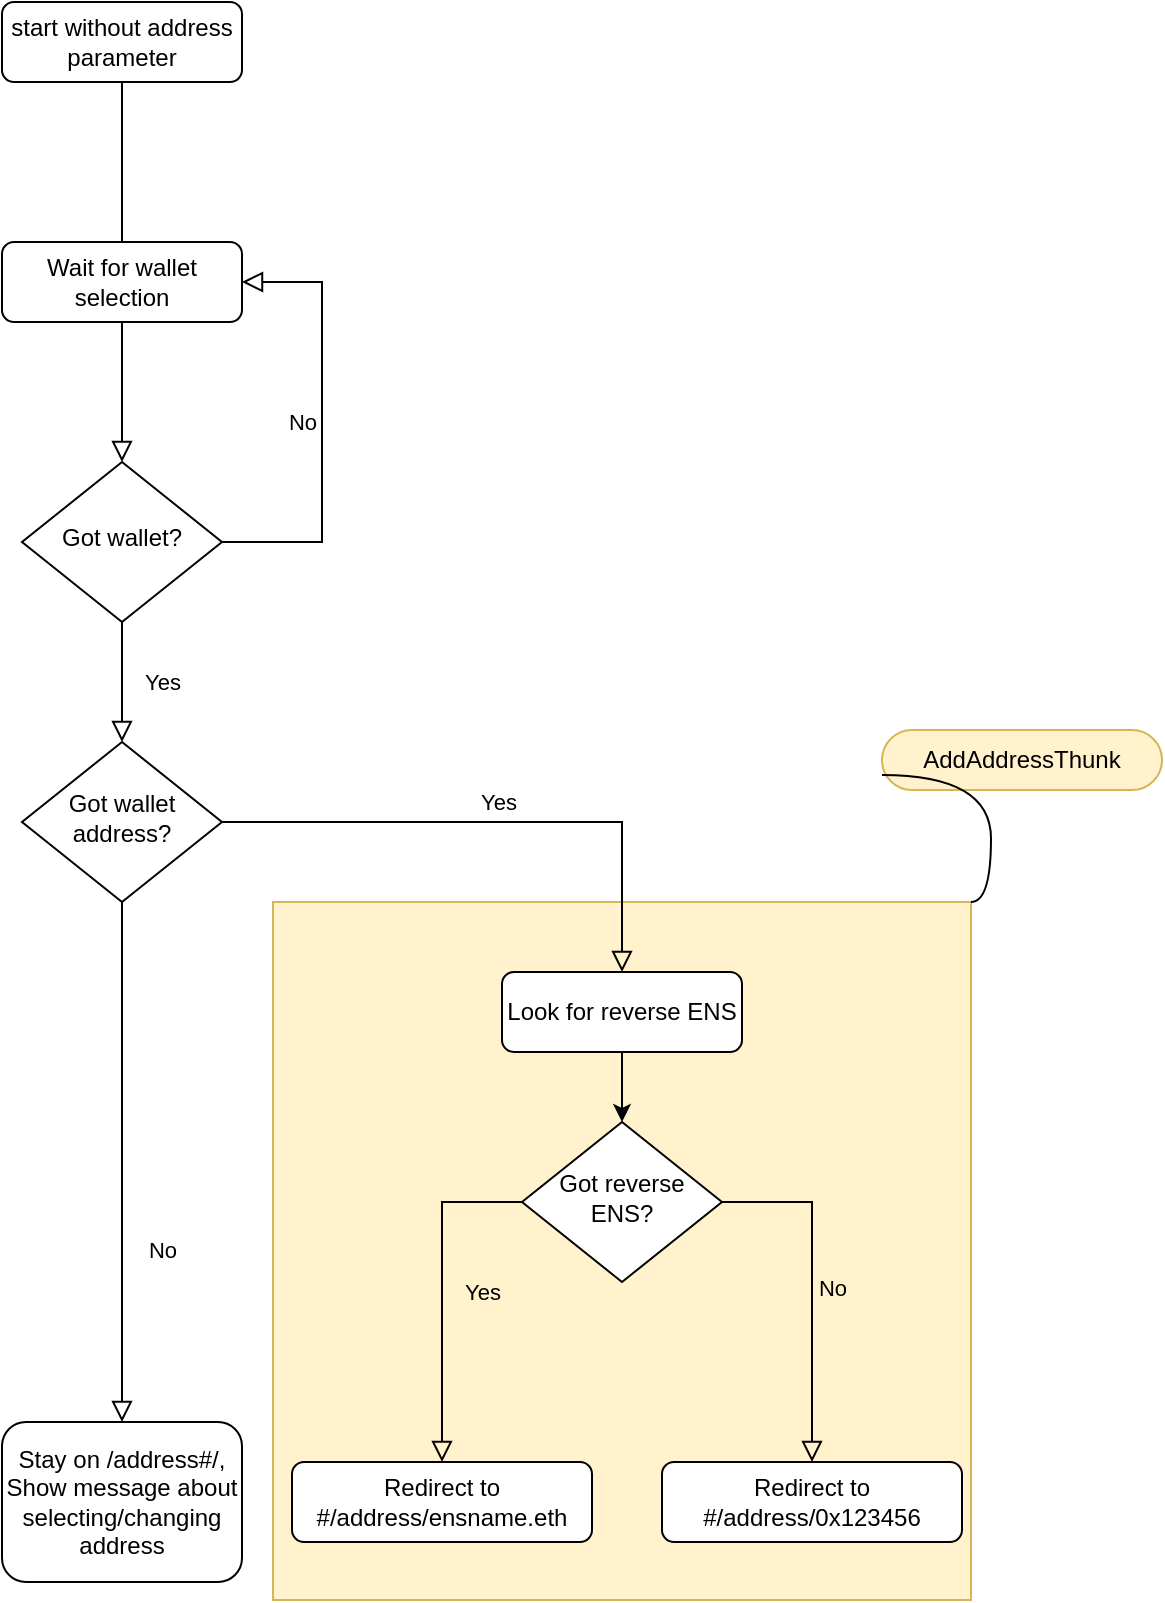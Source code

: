 <mxfile version="12.8.5" type="github" pages="2">
  <diagram id="C5RBs43oDa-KdzZeNtuy" name="no address param">
    <mxGraphModel dx="3342" dy="1766" grid="1" gridSize="10" guides="1" tooltips="1" connect="1" arrows="1" fold="1" page="1" pageScale="1" pageWidth="827" pageHeight="1169" math="0" shadow="0">
      <root>
        <mxCell id="WIyWlLk6GJQsqaUBKTNV-0" />
        <mxCell id="WIyWlLk6GJQsqaUBKTNV-1" parent="WIyWlLk6GJQsqaUBKTNV-0" />
        <mxCell id="cwQ0EGb6aeRTo2j0DwRO-3" value="" style="group" vertex="1" connectable="0" parent="WIyWlLk6GJQsqaUBKTNV-1">
          <mxGeometry x="295.5" y="470" width="444.5" height="435" as="geometry" />
        </mxCell>
        <mxCell id="cwQ0EGb6aeRTo2j0DwRO-0" value="" style="whiteSpace=wrap;html=1;aspect=fixed;fillColor=#fff2cc;strokeColor=#d6b656;" vertex="1" parent="cwQ0EGb6aeRTo2j0DwRO-3">
          <mxGeometry y="86" width="349" height="349" as="geometry" />
        </mxCell>
        <mxCell id="cwQ0EGb6aeRTo2j0DwRO-1" value="AddAddressThunk" style="whiteSpace=wrap;html=1;rounded=1;arcSize=50;align=center;verticalAlign=middle;container=1;recursiveResize=0;strokeWidth=1;autosize=1;spacing=4;treeFolding=1;treeMoving=1;fillColor=#fff2cc;strokeColor=#d6b656;" vertex="1" parent="cwQ0EGb6aeRTo2j0DwRO-3">
          <mxGeometry x="304.5" width="140" height="30" as="geometry" />
        </mxCell>
        <mxCell id="cwQ0EGb6aeRTo2j0DwRO-2" value="" style="edgeStyle=entityRelationEdgeStyle;startArrow=none;endArrow=none;segment=10;curved=1;entryX=0;entryY=0.75;entryDx=0;entryDy=0;" edge="1" target="cwQ0EGb6aeRTo2j0DwRO-1" parent="cwQ0EGb6aeRTo2j0DwRO-3">
          <mxGeometry relative="1" as="geometry">
            <mxPoint x="349" y="86" as="sourcePoint" />
          </mxGeometry>
        </mxCell>
        <mxCell id="WIyWlLk6GJQsqaUBKTNV-2" value="" style="rounded=0;html=1;jettySize=auto;orthogonalLoop=1;fontSize=11;endArrow=block;endFill=0;endSize=8;strokeWidth=1;shadow=0;labelBackgroundColor=none;edgeStyle=orthogonalEdgeStyle;" parent="WIyWlLk6GJQsqaUBKTNV-1" source="WIyWlLk6GJQsqaUBKTNV-3" target="WIyWlLk6GJQsqaUBKTNV-6" edge="1">
          <mxGeometry relative="1" as="geometry" />
        </mxCell>
        <mxCell id="WIyWlLk6GJQsqaUBKTNV-3" value="start without address parameter" style="rounded=1;whiteSpace=wrap;html=1;fontSize=12;glass=0;strokeWidth=1;shadow=0;" parent="WIyWlLk6GJQsqaUBKTNV-1" vertex="1">
          <mxGeometry x="160" y="106" width="120" height="40" as="geometry" />
        </mxCell>
        <mxCell id="WIyWlLk6GJQsqaUBKTNV-4" value="Yes" style="rounded=0;html=1;jettySize=auto;orthogonalLoop=1;fontSize=11;endArrow=block;endFill=0;endSize=8;strokeWidth=1;shadow=0;labelBackgroundColor=none;edgeStyle=orthogonalEdgeStyle;" parent="WIyWlLk6GJQsqaUBKTNV-1" source="WIyWlLk6GJQsqaUBKTNV-6" target="WIyWlLk6GJQsqaUBKTNV-10" edge="1">
          <mxGeometry y="20" relative="1" as="geometry">
            <mxPoint as="offset" />
          </mxGeometry>
        </mxCell>
        <mxCell id="WIyWlLk6GJQsqaUBKTNV-5" value="No" style="edgeStyle=orthogonalEdgeStyle;rounded=0;html=1;jettySize=auto;orthogonalLoop=1;fontSize=11;endArrow=block;endFill=0;endSize=8;strokeWidth=1;shadow=0;labelBackgroundColor=none;entryX=1;entryY=0.5;entryDx=0;entryDy=0;exitX=1;exitY=0.5;exitDx=0;exitDy=0;" parent="WIyWlLk6GJQsqaUBKTNV-1" source="WIyWlLk6GJQsqaUBKTNV-6" target="85BLJ1AS2LhaxblETV25-0" edge="1">
          <mxGeometry y="10" relative="1" as="geometry">
            <mxPoint as="offset" />
            <Array as="points">
              <mxPoint x="320" y="376" />
              <mxPoint x="320" y="246" />
            </Array>
          </mxGeometry>
        </mxCell>
        <mxCell id="WIyWlLk6GJQsqaUBKTNV-6" value="Got wallet?" style="rhombus;whiteSpace=wrap;html=1;shadow=0;fontFamily=Helvetica;fontSize=12;align=center;strokeWidth=1;spacing=6;spacingTop=-4;" parent="WIyWlLk6GJQsqaUBKTNV-1" vertex="1">
          <mxGeometry x="170" y="336" width="100" height="80" as="geometry" />
        </mxCell>
        <mxCell id="WIyWlLk6GJQsqaUBKTNV-7" value="Look for reverse ENS" style="rounded=1;whiteSpace=wrap;html=1;fontSize=12;glass=0;strokeWidth=1;shadow=0;" parent="WIyWlLk6GJQsqaUBKTNV-1" vertex="1">
          <mxGeometry x="410" y="591" width="120" height="40" as="geometry" />
        </mxCell>
        <mxCell id="WIyWlLk6GJQsqaUBKTNV-8" value="No" style="rounded=0;html=1;jettySize=auto;orthogonalLoop=1;fontSize=11;endArrow=block;endFill=0;endSize=8;strokeWidth=1;shadow=0;labelBackgroundColor=none;edgeStyle=orthogonalEdgeStyle;" parent="WIyWlLk6GJQsqaUBKTNV-1" source="WIyWlLk6GJQsqaUBKTNV-10" target="WIyWlLk6GJQsqaUBKTNV-11" edge="1">
          <mxGeometry x="0.333" y="20" relative="1" as="geometry">
            <mxPoint as="offset" />
          </mxGeometry>
        </mxCell>
        <mxCell id="WIyWlLk6GJQsqaUBKTNV-9" value="Yes" style="edgeStyle=orthogonalEdgeStyle;rounded=0;html=1;jettySize=auto;orthogonalLoop=1;fontSize=11;endArrow=block;endFill=0;endSize=8;strokeWidth=1;shadow=0;labelBackgroundColor=none;entryX=0.5;entryY=0;entryDx=0;entryDy=0;" parent="WIyWlLk6GJQsqaUBKTNV-1" source="WIyWlLk6GJQsqaUBKTNV-10" target="WIyWlLk6GJQsqaUBKTNV-7" edge="1">
          <mxGeometry y="10" relative="1" as="geometry">
            <mxPoint as="offset" />
            <mxPoint x="380" y="588" as="targetPoint" />
          </mxGeometry>
        </mxCell>
        <mxCell id="WIyWlLk6GJQsqaUBKTNV-10" value="Got wallet address?" style="rhombus;whiteSpace=wrap;html=1;shadow=0;fontFamily=Helvetica;fontSize=12;align=center;strokeWidth=1;spacing=6;spacingTop=-4;" parent="WIyWlLk6GJQsqaUBKTNV-1" vertex="1">
          <mxGeometry x="170" y="476" width="100" height="80" as="geometry" />
        </mxCell>
        <mxCell id="WIyWlLk6GJQsqaUBKTNV-11" value="Stay on /address#/,&lt;br&gt;Show message about selecting/changing address" style="rounded=1;whiteSpace=wrap;html=1;fontSize=12;glass=0;strokeWidth=1;shadow=0;" parent="WIyWlLk6GJQsqaUBKTNV-1" vertex="1">
          <mxGeometry x="160" y="816" width="120" height="80" as="geometry" />
        </mxCell>
        <mxCell id="WIyWlLk6GJQsqaUBKTNV-12" value="Redirect to #/address/ensname.eth" style="rounded=1;whiteSpace=wrap;html=1;fontSize=12;glass=0;strokeWidth=1;shadow=0;" parent="WIyWlLk6GJQsqaUBKTNV-1" vertex="1">
          <mxGeometry x="305" y="836" width="150" height="40" as="geometry" />
        </mxCell>
        <mxCell id="85BLJ1AS2LhaxblETV25-0" value="Wait for wallet selection" style="rounded=1;whiteSpace=wrap;html=1;fontSize=12;glass=0;strokeWidth=1;shadow=0;" vertex="1" parent="WIyWlLk6GJQsqaUBKTNV-1">
          <mxGeometry x="160" y="226" width="120" height="40" as="geometry" />
        </mxCell>
        <mxCell id="85BLJ1AS2LhaxblETV25-1" value="Got reverse ENS?" style="rhombus;whiteSpace=wrap;html=1;shadow=0;fontFamily=Helvetica;fontSize=12;align=center;strokeWidth=1;spacing=6;spacingTop=-4;" vertex="1" parent="WIyWlLk6GJQsqaUBKTNV-1">
          <mxGeometry x="420" y="666" width="100" height="80" as="geometry" />
        </mxCell>
        <mxCell id="85BLJ1AS2LhaxblETV25-2" value="" style="endArrow=classic;html=1;exitX=0.5;exitY=1;exitDx=0;exitDy=0;entryX=0.5;entryY=0;entryDx=0;entryDy=0;" edge="1" parent="WIyWlLk6GJQsqaUBKTNV-1" source="WIyWlLk6GJQsqaUBKTNV-7" target="85BLJ1AS2LhaxblETV25-1">
          <mxGeometry width="50" height="50" relative="1" as="geometry">
            <mxPoint x="400" y="946" as="sourcePoint" />
            <mxPoint x="450" y="896" as="targetPoint" />
          </mxGeometry>
        </mxCell>
        <mxCell id="85BLJ1AS2LhaxblETV25-3" value="Yes" style="rounded=0;html=1;jettySize=auto;orthogonalLoop=1;fontSize=11;endArrow=block;endFill=0;endSize=8;strokeWidth=1;shadow=0;labelBackgroundColor=none;edgeStyle=orthogonalEdgeStyle;exitX=0;exitY=0.5;exitDx=0;exitDy=0;entryX=0.5;entryY=0;entryDx=0;entryDy=0;" edge="1" parent="WIyWlLk6GJQsqaUBKTNV-1" source="85BLJ1AS2LhaxblETV25-1" target="WIyWlLk6GJQsqaUBKTNV-12">
          <mxGeometry y="20" relative="1" as="geometry">
            <mxPoint as="offset" />
            <mxPoint x="230" y="426" as="sourcePoint" />
            <mxPoint x="230" y="486" as="targetPoint" />
          </mxGeometry>
        </mxCell>
        <mxCell id="85BLJ1AS2LhaxblETV25-4" value="Redirect to #/address/0x123456" style="rounded=1;whiteSpace=wrap;html=1;fontSize=12;glass=0;strokeWidth=1;shadow=0;" vertex="1" parent="WIyWlLk6GJQsqaUBKTNV-1">
          <mxGeometry x="490" y="836" width="150" height="40" as="geometry" />
        </mxCell>
        <mxCell id="85BLJ1AS2LhaxblETV25-6" value="No" style="edgeStyle=orthogonalEdgeStyle;rounded=0;html=1;jettySize=auto;orthogonalLoop=1;fontSize=11;endArrow=block;endFill=0;endSize=8;strokeWidth=1;shadow=0;labelBackgroundColor=none;exitX=1;exitY=0.5;exitDx=0;exitDy=0;entryX=0.5;entryY=0;entryDx=0;entryDy=0;" edge="1" parent="WIyWlLk6GJQsqaUBKTNV-1" source="85BLJ1AS2LhaxblETV25-1" target="85BLJ1AS2LhaxblETV25-4">
          <mxGeometry y="10" relative="1" as="geometry">
            <mxPoint as="offset" />
            <mxPoint x="280" y="526" as="sourcePoint" />
            <mxPoint x="390" y="598" as="targetPoint" />
          </mxGeometry>
        </mxCell>
      </root>
    </mxGraphModel>
  </diagram>
  <diagram name="with address param" id="OrNfgZPGBWPHs8PxhcUz">
    <mxGraphModel dx="3342" dy="1766" grid="1" gridSize="10" guides="1" tooltips="1" connect="1" arrows="1" fold="1" page="1" pageScale="1" pageWidth="827" pageHeight="1169" math="0" shadow="0">
      <root>
        <mxCell id="1MibA_j5Y3jjrhWQwB_Z-0" />
        <mxCell id="1MibA_j5Y3jjrhWQwB_Z-1" parent="1MibA_j5Y3jjrhWQwB_Z-0" />
        <mxCell id="1MibA_j5Y3jjrhWQwB_Z-2" value="" style="rounded=0;html=1;jettySize=auto;orthogonalLoop=1;fontSize=11;endArrow=block;endFill=0;endSize=8;strokeWidth=1;shadow=0;labelBackgroundColor=none;edgeStyle=orthogonalEdgeStyle;" edge="1" parent="1MibA_j5Y3jjrhWQwB_Z-1" source="1MibA_j5Y3jjrhWQwB_Z-3" target="1MibA_j5Y3jjrhWQwB_Z-6">
          <mxGeometry relative="1" as="geometry" />
        </mxCell>
        <mxCell id="1MibA_j5Y3jjrhWQwB_Z-3" value="start with address parameter" style="rounded=1;whiteSpace=wrap;html=1;fontSize=12;glass=0;strokeWidth=1;shadow=0;" vertex="1" parent="1MibA_j5Y3jjrhWQwB_Z-1">
          <mxGeometry x="360" y="40" width="120" height="40" as="geometry" />
        </mxCell>
        <mxCell id="1MibA_j5Y3jjrhWQwB_Z-4" value="Yes" style="rounded=0;html=1;jettySize=auto;orthogonalLoop=1;fontSize=11;endArrow=block;endFill=0;endSize=8;strokeWidth=1;shadow=0;labelBackgroundColor=none;edgeStyle=orthogonalEdgeStyle;" edge="1" parent="1MibA_j5Y3jjrhWQwB_Z-1" source="1MibA_j5Y3jjrhWQwB_Z-6" target="1MibA_j5Y3jjrhWQwB_Z-10">
          <mxGeometry y="20" relative="1" as="geometry">
            <mxPoint as="offset" />
          </mxGeometry>
        </mxCell>
        <mxCell id="taPc3ssdE8-vp5gV5fpj-4" value="No" style="edgeStyle=orthogonalEdgeStyle;rounded=0;orthogonalLoop=1;jettySize=auto;html=1;entryX=1;entryY=0.5;entryDx=0;entryDy=0;exitX=1;exitY=0.5;exitDx=0;exitDy=0;" edge="1" parent="1MibA_j5Y3jjrhWQwB_Z-1" source="1MibA_j5Y3jjrhWQwB_Z-6" target="1MibA_j5Y3jjrhWQwB_Z-13">
          <mxGeometry relative="1" as="geometry" />
        </mxCell>
        <mxCell id="1MibA_j5Y3jjrhWQwB_Z-6" value="Got wallet?" style="rhombus;whiteSpace=wrap;html=1;shadow=0;fontFamily=Helvetica;fontSize=12;align=center;strokeWidth=1;spacing=6;spacingTop=-4;" vertex="1" parent="1MibA_j5Y3jjrhWQwB_Z-1">
          <mxGeometry x="370" y="204" width="100" height="80" as="geometry" />
        </mxCell>
        <mxCell id="1MibA_j5Y3jjrhWQwB_Z-7" value="Look for reverse ENS" style="rounded=1;whiteSpace=wrap;html=1;fontSize=12;glass=0;strokeWidth=1;shadow=0;" vertex="1" parent="1MibA_j5Y3jjrhWQwB_Z-1">
          <mxGeometry x="460" y="540" width="120" height="40" as="geometry" />
        </mxCell>
        <mxCell id="1MibA_j5Y3jjrhWQwB_Z-8" value="Yes" style="rounded=0;html=1;jettySize=auto;orthogonalLoop=1;fontSize=11;endArrow=block;endFill=0;endSize=8;strokeWidth=1;shadow=0;labelBackgroundColor=none;edgeStyle=orthogonalEdgeStyle;exitX=1;exitY=0.5;exitDx=0;exitDy=0;entryX=0.25;entryY=0;entryDx=0;entryDy=0;" edge="1" parent="1MibA_j5Y3jjrhWQwB_Z-1" source="p49DJpB88oMnsyjtTmOE-2" target="1MibA_j5Y3jjrhWQwB_Z-12">
          <mxGeometry x="0.333" y="20" relative="1" as="geometry">
            <mxPoint as="offset" />
          </mxGeometry>
        </mxCell>
        <mxCell id="1MibA_j5Y3jjrhWQwB_Z-9" value="No" style="edgeStyle=orthogonalEdgeStyle;rounded=0;html=1;jettySize=auto;orthogonalLoop=1;fontSize=11;endArrow=block;endFill=0;endSize=8;strokeWidth=1;shadow=0;labelBackgroundColor=none;entryX=0.5;entryY=0;entryDx=0;entryDy=0;exitX=1;exitY=0.5;exitDx=0;exitDy=0;" edge="1" parent="1MibA_j5Y3jjrhWQwB_Z-1" source="1MibA_j5Y3jjrhWQwB_Z-10" target="p49DJpB88oMnsyjtTmOE-5">
          <mxGeometry y="10" relative="1" as="geometry">
            <mxPoint as="offset" />
            <mxPoint x="380" y="588" as="targetPoint" />
          </mxGeometry>
        </mxCell>
        <mxCell id="1MibA_j5Y3jjrhWQwB_Z-10" value="Address param is ENS name?" style="rhombus;whiteSpace=wrap;html=1;shadow=0;fontFamily=Helvetica;fontSize=12;align=center;strokeWidth=1;spacing=6;spacingTop=-4;" vertex="1" parent="1MibA_j5Y3jjrhWQwB_Z-1">
          <mxGeometry x="355" y="334" width="130" height="126" as="geometry" />
        </mxCell>
        <mxCell id="1MibA_j5Y3jjrhWQwB_Z-11" value="Show error &quot;Invalid ENS Name&quot;" style="rounded=1;whiteSpace=wrap;html=1;fontSize=12;glass=0;strokeWidth=1;shadow=0;fillColor=#f8cecc;strokeColor=#b85450;" vertex="1" parent="1MibA_j5Y3jjrhWQwB_Z-1">
          <mxGeometry x="60" y="860" width="120" height="40" as="geometry" />
        </mxCell>
        <mxCell id="1MibA_j5Y3jjrhWQwB_Z-12" value="Redirect to #/address/ensname.eth" style="rounded=1;whiteSpace=wrap;html=1;fontSize=12;glass=0;strokeWidth=1;shadow=0;fillColor=#d5e8d4;strokeColor=#82b366;" vertex="1" parent="1MibA_j5Y3jjrhWQwB_Z-1">
          <mxGeometry x="240" y="950" width="150" height="40" as="geometry" />
        </mxCell>
        <mxCell id="1MibA_j5Y3jjrhWQwB_Z-13" value="Wait for wallet selection" style="rounded=1;whiteSpace=wrap;html=1;fontSize=12;glass=0;strokeWidth=1;shadow=0;" vertex="1" parent="1MibA_j5Y3jjrhWQwB_Z-1">
          <mxGeometry x="360" y="120" width="120" height="40" as="geometry" />
        </mxCell>
        <mxCell id="1MibA_j5Y3jjrhWQwB_Z-14" value="Got reverse ENS?" style="rhombus;whiteSpace=wrap;html=1;shadow=0;fontFamily=Helvetica;fontSize=12;align=center;strokeWidth=1;spacing=6;spacingTop=-4;" vertex="1" parent="1MibA_j5Y3jjrhWQwB_Z-1">
          <mxGeometry x="470" y="620" width="100" height="80" as="geometry" />
        </mxCell>
        <mxCell id="1MibA_j5Y3jjrhWQwB_Z-15" value="" style="endArrow=classic;html=1;exitX=0.5;exitY=1;exitDx=0;exitDy=0;entryX=0.5;entryY=0;entryDx=0;entryDy=0;" edge="1" parent="1MibA_j5Y3jjrhWQwB_Z-1" source="1MibA_j5Y3jjrhWQwB_Z-7" target="1MibA_j5Y3jjrhWQwB_Z-14">
          <mxGeometry width="50" height="50" relative="1" as="geometry">
            <mxPoint x="575" y="905" as="sourcePoint" />
            <mxPoint x="625" y="855" as="targetPoint" />
          </mxGeometry>
        </mxCell>
        <mxCell id="1MibA_j5Y3jjrhWQwB_Z-16" value="Yes" style="rounded=0;html=1;jettySize=auto;orthogonalLoop=1;fontSize=11;endArrow=block;endFill=0;endSize=8;strokeWidth=1;shadow=0;labelBackgroundColor=none;edgeStyle=orthogonalEdgeStyle;exitX=0;exitY=0.5;exitDx=0;exitDy=0;entryX=0.75;entryY=0;entryDx=0;entryDy=0;" edge="1" parent="1MibA_j5Y3jjrhWQwB_Z-1" source="1MibA_j5Y3jjrhWQwB_Z-14" target="1MibA_j5Y3jjrhWQwB_Z-12">
          <mxGeometry y="20" relative="1" as="geometry">
            <mxPoint as="offset" />
            <mxPoint x="405" y="385" as="sourcePoint" />
            <mxPoint x="405" y="445" as="targetPoint" />
          </mxGeometry>
        </mxCell>
        <mxCell id="1MibA_j5Y3jjrhWQwB_Z-17" value="Redirect to #/address/0x123456" style="rounded=1;whiteSpace=wrap;html=1;fontSize=12;glass=0;strokeWidth=1;shadow=0;fillColor=#d5e8d4;strokeColor=#82b366;" vertex="1" parent="1MibA_j5Y3jjrhWQwB_Z-1">
          <mxGeometry x="445" y="950" width="150" height="40" as="geometry" />
        </mxCell>
        <mxCell id="1MibA_j5Y3jjrhWQwB_Z-18" value="No" style="edgeStyle=orthogonalEdgeStyle;rounded=0;html=1;jettySize=auto;orthogonalLoop=1;fontSize=11;endArrow=block;endFill=0;endSize=8;strokeWidth=1;shadow=0;labelBackgroundColor=none;exitX=0.5;exitY=1;exitDx=0;exitDy=0;entryX=0.5;entryY=0;entryDx=0;entryDy=0;" edge="1" parent="1MibA_j5Y3jjrhWQwB_Z-1" source="1MibA_j5Y3jjrhWQwB_Z-14" target="1MibA_j5Y3jjrhWQwB_Z-17">
          <mxGeometry y="10" relative="1" as="geometry">
            <mxPoint as="offset" />
            <mxPoint x="455" y="485" as="sourcePoint" />
            <mxPoint x="565" y="557" as="targetPoint" />
          </mxGeometry>
        </mxCell>
        <mxCell id="p49DJpB88oMnsyjtTmOE-3" style="edgeStyle=orthogonalEdgeStyle;rounded=0;orthogonalLoop=1;jettySize=auto;html=1;entryX=0.5;entryY=0;entryDx=0;entryDy=0;" edge="1" parent="1MibA_j5Y3jjrhWQwB_Z-1" source="p49DJpB88oMnsyjtTmOE-0" target="p49DJpB88oMnsyjtTmOE-2">
          <mxGeometry relative="1" as="geometry" />
        </mxCell>
        <mxCell id="p49DJpB88oMnsyjtTmOE-0" value="Resolve ENS Name" style="rounded=1;whiteSpace=wrap;html=1;fontSize=12;glass=0;strokeWidth=1;shadow=0;" vertex="1" parent="1MibA_j5Y3jjrhWQwB_Z-1">
          <mxGeometry x="60" y="440" width="120" height="40" as="geometry" />
        </mxCell>
        <mxCell id="p49DJpB88oMnsyjtTmOE-1" value="Yes" style="rounded=0;html=1;jettySize=auto;orthogonalLoop=1;fontSize=11;endArrow=block;endFill=0;endSize=8;strokeWidth=1;shadow=0;labelBackgroundColor=none;edgeStyle=orthogonalEdgeStyle;entryX=0.5;entryY=0;entryDx=0;entryDy=0;" edge="1" parent="1MibA_j5Y3jjrhWQwB_Z-1" source="1MibA_j5Y3jjrhWQwB_Z-10" target="p49DJpB88oMnsyjtTmOE-0">
          <mxGeometry x="0.333" y="20" relative="1" as="geometry">
            <mxPoint as="offset" />
            <mxPoint x="350" y="374" as="sourcePoint" />
            <mxPoint x="210" y="675" as="targetPoint" />
          </mxGeometry>
        </mxCell>
        <mxCell id="p49DJpB88oMnsyjtTmOE-4" value="No" style="edgeStyle=orthogonalEdgeStyle;rounded=0;orthogonalLoop=1;jettySize=auto;html=1;entryX=0.5;entryY=0;entryDx=0;entryDy=0;exitX=0.5;exitY=1;exitDx=0;exitDy=0;" edge="1" parent="1MibA_j5Y3jjrhWQwB_Z-1" source="p49DJpB88oMnsyjtTmOE-2" target="1MibA_j5Y3jjrhWQwB_Z-11">
          <mxGeometry relative="1" as="geometry" />
        </mxCell>
        <mxCell id="p49DJpB88oMnsyjtTmOE-2" value="Got address?" style="rhombus;whiteSpace=wrap;html=1;shadow=0;fontFamily=Helvetica;fontSize=12;align=center;strokeWidth=1;spacing=6;spacingTop=-4;" vertex="1" parent="1MibA_j5Y3jjrhWQwB_Z-1">
          <mxGeometry x="70" y="545" width="100" height="80" as="geometry" />
        </mxCell>
        <mxCell id="p49DJpB88oMnsyjtTmOE-6" value="Yes" style="edgeStyle=orthogonalEdgeStyle;rounded=0;orthogonalLoop=1;jettySize=auto;html=1;entryX=0.5;entryY=0;entryDx=0;entryDy=0;exitX=0;exitY=0.5;exitDx=0;exitDy=0;" edge="1" parent="1MibA_j5Y3jjrhWQwB_Z-1" source="p49DJpB88oMnsyjtTmOE-5" target="1MibA_j5Y3jjrhWQwB_Z-7">
          <mxGeometry relative="1" as="geometry" />
        </mxCell>
        <mxCell id="p49DJpB88oMnsyjtTmOE-8" value="No" style="edgeStyle=orthogonalEdgeStyle;rounded=0;orthogonalLoop=1;jettySize=auto;html=1;entryX=0.5;entryY=0;entryDx=0;entryDy=0;exitX=1;exitY=0.5;exitDx=0;exitDy=0;" edge="1" parent="1MibA_j5Y3jjrhWQwB_Z-1" source="p49DJpB88oMnsyjtTmOE-5" target="p49DJpB88oMnsyjtTmOE-7">
          <mxGeometry relative="1" as="geometry" />
        </mxCell>
        <mxCell id="p49DJpB88oMnsyjtTmOE-5" value="Is valid address?" style="rhombus;whiteSpace=wrap;html=1;shadow=0;fontFamily=Helvetica;fontSize=12;align=center;strokeWidth=1;spacing=6;spacingTop=-4;" vertex="1" parent="1MibA_j5Y3jjrhWQwB_Z-1">
          <mxGeometry x="580" y="420" width="100" height="80" as="geometry" />
        </mxCell>
        <mxCell id="p49DJpB88oMnsyjtTmOE-7" value="Show error &quot;Invalid address&quot;" style="rounded=1;whiteSpace=wrap;html=1;fontSize=12;glass=0;strokeWidth=1;shadow=0;fillColor=#f8cecc;strokeColor=#b85450;" vertex="1" parent="1MibA_j5Y3jjrhWQwB_Z-1">
          <mxGeometry x="640" y="860" width="120" height="40" as="geometry" />
        </mxCell>
      </root>
    </mxGraphModel>
  </diagram>
</mxfile>
